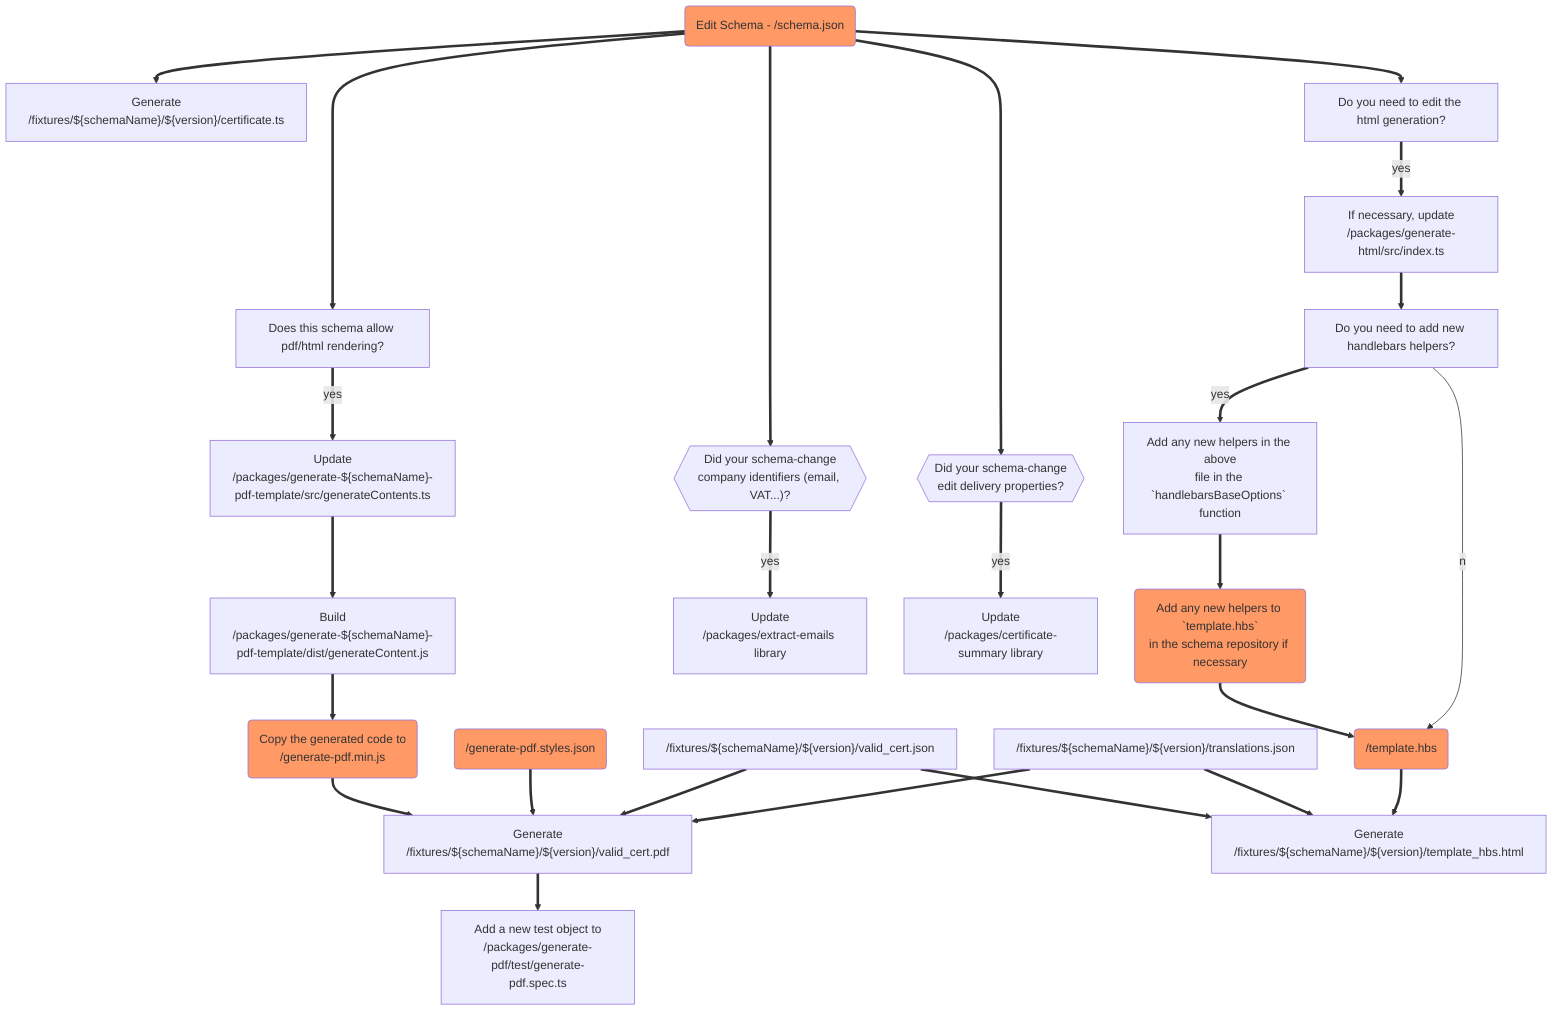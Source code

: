 flowchart TB
  schema(Edit Schema - /schema.json)
  schema ==> allowsRendering[Does this schema allow pdf/html rendering?] ==yes==> generateContentTS["Update<br>/packages/generate-${schemaName}-pdf-template/src/generateContents.ts"] ==> generateContentJS["Build<br>/packages/generate-${schemaName}-pdf-template/dist/generateContent.js"] ==> generatePDFmin(Copy the generated code to<br>/generate-pdf.min.js) ==> validCert["Generate<br>/fixtures/${schemaName}/${version}/valid_cert.pdf"]
  generateStyles(/generate-pdf.styles.json) ==> validCert
  vaidCertJSON["/fixtures/${schemaName}/${version}/valid_cert.json"] & translations["/fixtures/${schemaName}/${version}/translations.json"] ==> generateTemplateHBS["Generate<br>/fixtures/${schemaName}/${version}/template_hbs.html"] & validCert
  templateHBS(/template.hbs) ==> generateTemplateHBS
  validCert ==> generatePDFSpec[Add a new test object to<br>/packages/generate-pdf/test/generate-pdf.spec.ts]

  schema =====> emailOrVatId{{"Did your schema-change<br>company identifiers (email, VAT...)?"}} ==yes==> updateExtractEmails[Update<br>/packages/extract-emails library]
  schema =====> deliveryProps{{Did your schema-change<br>edit delivery properties?}} ==yes==> updateCertificateSummary[Update<br>/packages/certificate-summary library]
  schema ==> certificatets["Generate<br>/fixtures/${schemaName}/${version}/certificate.ts"]
  schema ==> editHtmlGeneration[Do you need to edit the html generation?] ==yes==> generateHtml[If necessary, update<br>/packages/generate-html/src/index.ts] ==> needHelpers[Do you need to add new handlebars helpers?] ==yes==> generateHtmlHelpers[Add any new helpers in the above<br>file in the `handlebarsBaseOptions` function] ==> updateTemplate(Add any new helpers to `template.hbs`<br>in the schema repository if necessary) ==> templateHBS
  needHelpers ==no==> templateHBS
  
  style schema fill:#f96
  style generatePDFmin fill:#f96
  style generateStyles fill:#f96
  style templateHBS fill:#f96
  style updateTemplate fill:#f96